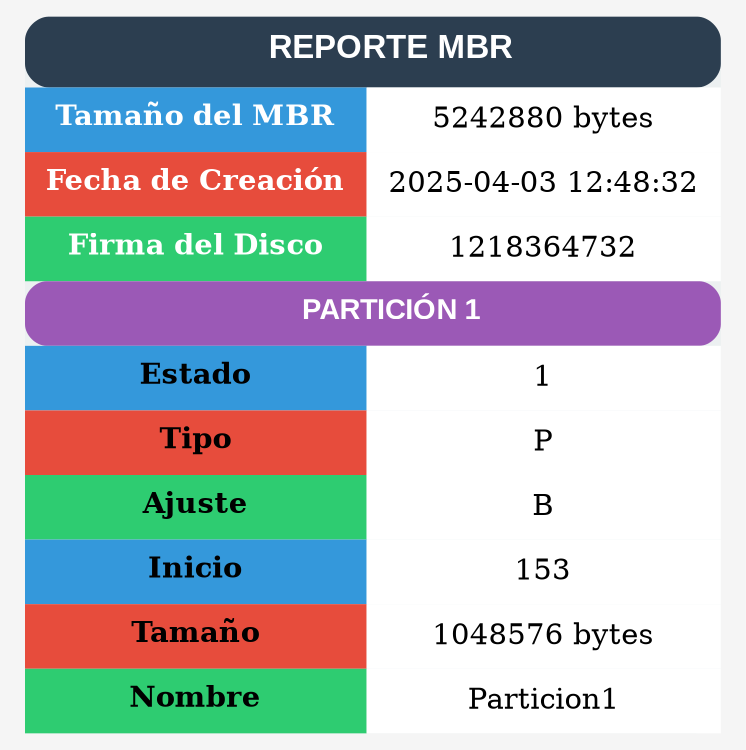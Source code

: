 digraph G {
        node [shape=plaintext];
        graph [bgcolor="#f5f5f5", fontname="Arial", fontsize=12];
        edge [color="#666666", arrowsize=0.8];
        
        tabla [label=<
            <table border="0" cellborder="1" cellspacing="0" cellpadding="8" style="rounded" bgcolor="#ecf0f1">
                <tr>
                    <td colspan="2" bgcolor="#2c3e50" style="rounded" border="0">
                        <font color="white" face="Arial" point-size="16"><b>REPORTE MBR</b></font>
                    </td>
                </tr>
                <tr>
                    <td bgcolor="#3498db" border="0"><font color="white"><b>Tamaño del MBR</b></font></td>
                    <td bgcolor="#ffffff" border="0">5242880 bytes</td>
                </tr>
                <tr>
                    <td bgcolor="#e74c3c" border="0"><font color="white"><b>Fecha de Creación</b></font></td>
                    <td bgcolor="#ffffff" border="0">2025-04-03 12:48:32</td>
                </tr>
                <tr>
                    <td bgcolor="#2ecc71" border="0"><font color="white"><b>Firma del Disco</b></font></td>
                    <td bgcolor="#ffffff" border="0">1218364732</td>
                </tr>
                <tr>
                    <td colspan="2" bgcolor="#9b59b6" style="rounded" border="0">
                        <font color="white" face="Arial" point-size="14"><b>PARTICIÓN 1</b></font>
                    </td>
                </tr>
                <tr>
                    <td bgcolor="#3498db" border="0"><font><b>Estado</b></font></td>
                    <td bgcolor="#ffffff" border="0">1</td>
                </tr>
                <tr>
                    <td bgcolor="#e74c3c" border="0"><font><b>Tipo</b></font></td>
                    <td bgcolor="#ffffff" border="0">P</td>
                </tr>
                <tr>
                    <td bgcolor="#2ecc71" border="0"><font><b>Ajuste</b></font></td>
                    <td bgcolor="#ffffff" border="0">B</td>
                </tr>
                <tr>
                    <td bgcolor="#3498db" border="0"><font><b>Inicio</b></font></td>
                    <td bgcolor="#ffffff" border="0">153</td>
                </tr>
                <tr>
                    <td bgcolor="#e74c3c" border="0"><font><b>Tamaño</b></font></td>
                    <td bgcolor="#ffffff" border="0">1048576 bytes</td>
                </tr>
                <tr>
                    <td bgcolor="#2ecc71" border="0"><font><b>Nombre</b></font></td>
                    <td bgcolor="#ffffff" border="0">Particion1</td>
                </tr></table>>];
        
        node [fontname="Arial", fontsize=10, shape=box, style="rounded,filled", 
              fillcolor="#ffffff", color="#2c3e50", penwidth=1.5];
    }